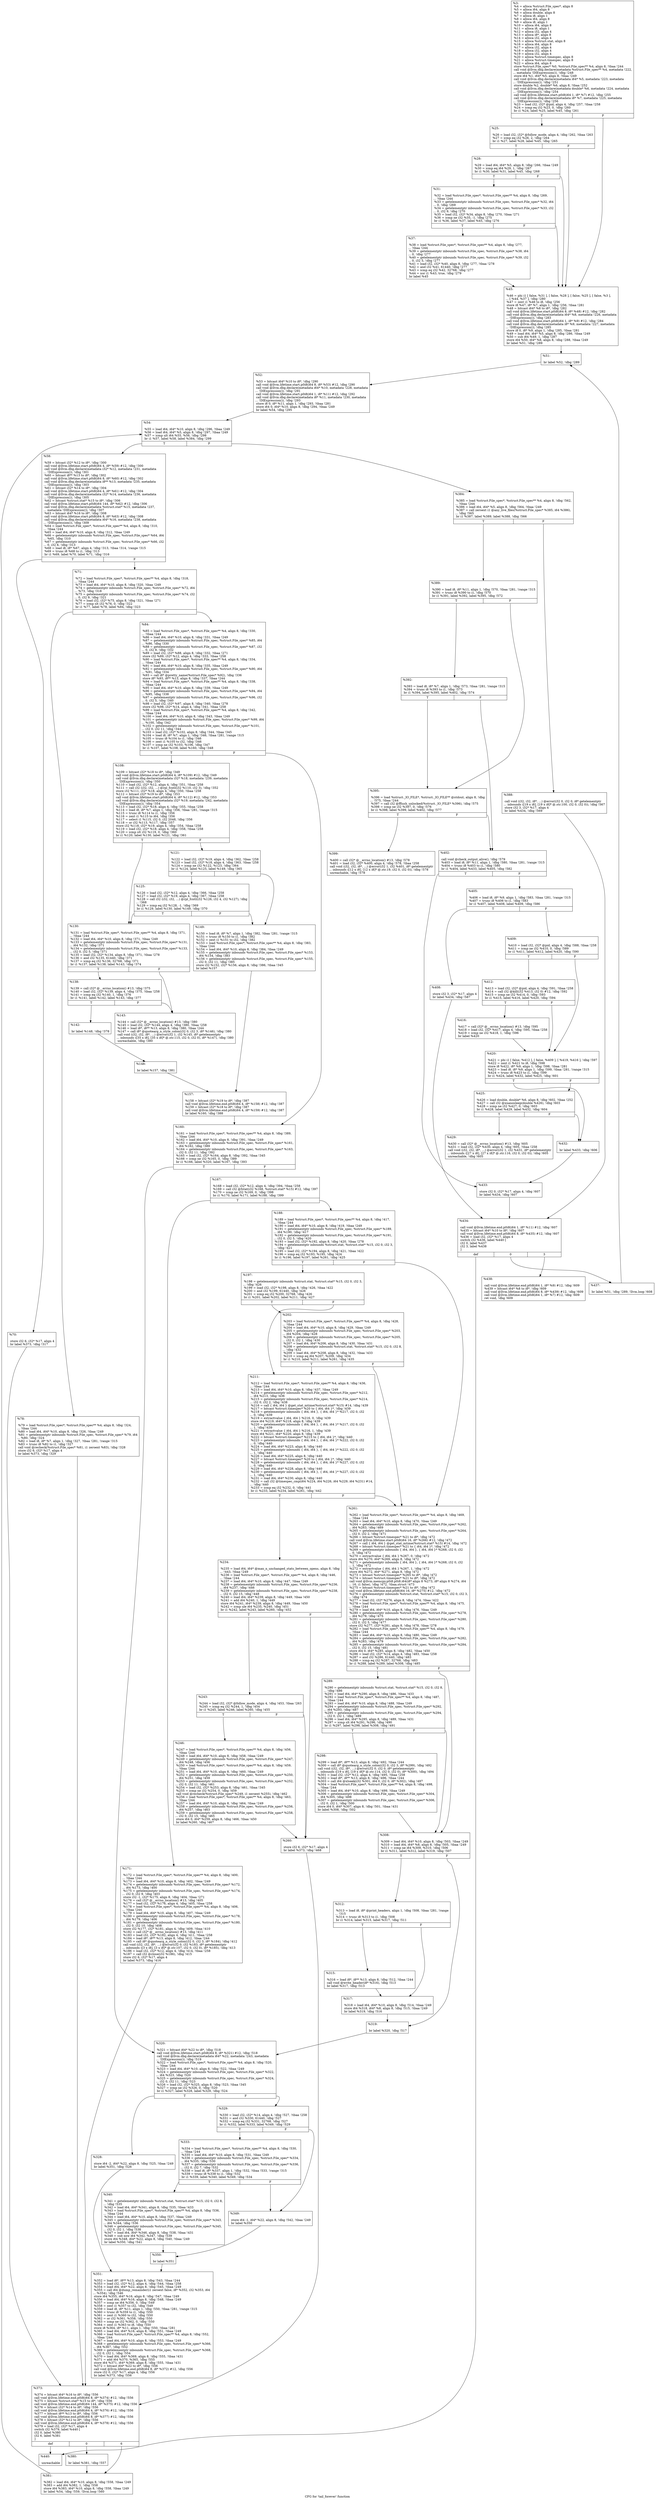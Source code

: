 digraph "CFG for 'tail_forever' function" {
	label="CFG for 'tail_forever' function";

	Node0x1405390 [shape=record,label="{%3:\l  %4 = alloca %struct.File_spec*, align 8\l  %5 = alloca i64, align 8\l  %6 = alloca double, align 8\l  %7 = alloca i8, align 1\l  %8 = alloca i64, align 8\l  %9 = alloca i8, align 1\l  %10 = alloca i64, align 8\l  %11 = alloca i8, align 1\l  %12 = alloca i32, align 4\l  %13 = alloca i8*, align 8\l  %14 = alloca i32, align 4\l  %15 = alloca %struct.stat, align 8\l  %16 = alloca i64, align 8\l  %17 = alloca i32, align 4\l  %18 = alloca i32, align 4\l  %19 = alloca i32, align 4\l  %20 = alloca %struct.timespec, align 8\l  %21 = alloca %struct.timespec, align 8\l  %22 = alloca i64, align 8\l  store %struct.File_spec* %0, %struct.File_spec** %4, align 8, !tbaa !244\l  call void @llvm.dbg.declare(metadata %struct.File_spec** %4, metadata !222,\l... metadata !DIExpression()), !dbg !248\l  store i64 %1, i64* %5, align 8, !tbaa !249\l  call void @llvm.dbg.declare(metadata i64* %5, metadata !223, metadata\l... !DIExpression()), !dbg !251\l  store double %2, double* %6, align 8, !tbaa !252\l  call void @llvm.dbg.declare(metadata double* %6, metadata !224, metadata\l... !DIExpression()), !dbg !254\l  call void @llvm.lifetime.start.p0i8(i64 1, i8* %7) #12, !dbg !255\l  call void @llvm.dbg.declare(metadata i8* %7, metadata !225, metadata\l... !DIExpression()), !dbg !256\l  %23 = load i32, i32* @pid, align 4, !dbg !257, !tbaa !258\l  %24 = icmp eq i32 %23, 0, !dbg !260\l  br i1 %24, label %25, label %45, !dbg !261\l|{<s0>T|<s1>F}}"];
	Node0x1405390:s0 -> Node0x13e64b0;
	Node0x1405390:s1 -> Node0x13e65f0;
	Node0x13e64b0 [shape=record,label="{%25:\l\l  %26 = load i32, i32* @follow_mode, align 4, !dbg !262, !tbaa !263\l  %27 = icmp eq i32 %26, 2, !dbg !264\l  br i1 %27, label %28, label %45, !dbg !265\l|{<s0>T|<s1>F}}"];
	Node0x13e64b0:s0 -> Node0x13e6500;
	Node0x13e64b0:s1 -> Node0x13e65f0;
	Node0x13e6500 [shape=record,label="{%28:\l\l  %29 = load i64, i64* %5, align 8, !dbg !266, !tbaa !249\l  %30 = icmp eq i64 %29, 1, !dbg !267\l  br i1 %30, label %31, label %45, !dbg !268\l|{<s0>T|<s1>F}}"];
	Node0x13e6500:s0 -> Node0x13e6550;
	Node0x13e6500:s1 -> Node0x13e65f0;
	Node0x13e6550 [shape=record,label="{%31:\l\l  %32 = load %struct.File_spec*, %struct.File_spec** %4, align 8, !dbg !269,\l... !tbaa !244\l  %33 = getelementptr inbounds %struct.File_spec, %struct.File_spec* %32, i64\l... 0, !dbg !269\l  %34 = getelementptr inbounds %struct.File_spec, %struct.File_spec* %33, i32\l... 0, i32 9, !dbg !270\l  %35 = load i32, i32* %34, align 8, !dbg !270, !tbaa !271\l  %36 = icmp ne i32 %35, -1, !dbg !275\l  br i1 %36, label %37, label %45, !dbg !276\l|{<s0>T|<s1>F}}"];
	Node0x13e6550:s0 -> Node0x13e65a0;
	Node0x13e6550:s1 -> Node0x13e65f0;
	Node0x13e65a0 [shape=record,label="{%37:\l\l  %38 = load %struct.File_spec*, %struct.File_spec** %4, align 8, !dbg !277,\l... !tbaa !244\l  %39 = getelementptr inbounds %struct.File_spec, %struct.File_spec* %38, i64\l... 0, !dbg !277\l  %40 = getelementptr inbounds %struct.File_spec, %struct.File_spec* %39, i32\l... 0, i32 5, !dbg !277\l  %41 = load i32, i32* %40, align 8, !dbg !277, !tbaa !278\l  %42 = and i32 %41, 61440, !dbg !277\l  %43 = icmp eq i32 %42, 32768, !dbg !277\l  %44 = xor i1 %43, true, !dbg !279\l  br label %45\l}"];
	Node0x13e65a0 -> Node0x13e65f0;
	Node0x13e65f0 [shape=record,label="{%45:\l\l  %46 = phi i1 [ false, %31 ], [ false, %28 ], [ false, %25 ], [ false, %3 ],\l... [ %44, %37 ], !dbg !280\l  %47 = zext i1 %46 to i8, !dbg !256\l  store i8 %47, i8* %7, align 1, !dbg !256, !tbaa !281\l  %48 = bitcast i64* %8 to i8*, !dbg !282\l  call void @llvm.lifetime.start.p0i8(i64 8, i8* %48) #12, !dbg !282\l  call void @llvm.dbg.declare(metadata i64* %8, metadata !226, metadata\l... !DIExpression()), !dbg !283\l  call void @llvm.lifetime.start.p0i8(i64 1, i8* %9) #12, !dbg !284\l  call void @llvm.dbg.declare(metadata i8* %9, metadata !227, metadata\l... !DIExpression()), !dbg !285\l  store i8 0, i8* %9, align 1, !dbg !285, !tbaa !281\l  %49 = load i64, i64* %5, align 8, !dbg !286, !tbaa !249\l  %50 = sub i64 %49, 1, !dbg !287\l  store i64 %50, i64* %8, align 8, !dbg !288, !tbaa !249\l  br label %51, !dbg !289\l}"];
	Node0x13e65f0 -> Node0x13e6640;
	Node0x13e6640 [shape=record,label="{%51:\l\l  br label %52, !dbg !289\l}"];
	Node0x13e6640 -> Node0x13e6690;
	Node0x13e6690 [shape=record,label="{%52:\l\l  %53 = bitcast i64* %10 to i8*, !dbg !290\l  call void @llvm.lifetime.start.p0i8(i64 8, i8* %53) #12, !dbg !290\l  call void @llvm.dbg.declare(metadata i64* %10, metadata !228, metadata\l... !DIExpression()), !dbg !291\l  call void @llvm.lifetime.start.p0i8(i64 1, i8* %11) #12, !dbg !292\l  call void @llvm.dbg.declare(metadata i8* %11, metadata !230, metadata\l... !DIExpression()), !dbg !293\l  store i8 0, i8* %11, align 1, !dbg !293, !tbaa !281\l  store i64 0, i64* %10, align 8, !dbg !294, !tbaa !249\l  br label %54, !dbg !295\l}"];
	Node0x13e6690 -> Node0x13e66e0;
	Node0x13e66e0 [shape=record,label="{%54:\l\l  %55 = load i64, i64* %10, align 8, !dbg !296, !tbaa !249\l  %56 = load i64, i64* %5, align 8, !dbg !297, !tbaa !249\l  %57 = icmp ult i64 %55, %56, !dbg !298\l  br i1 %57, label %58, label %384, !dbg !299\l|{<s0>T|<s1>F}}"];
	Node0x13e66e0:s0 -> Node0x14053e0;
	Node0x13e66e0:s1 -> Node0x14061f0;
	Node0x14053e0 [shape=record,label="{%58:\l\l  %59 = bitcast i32* %12 to i8*, !dbg !300\l  call void @llvm.lifetime.start.p0i8(i64 4, i8* %59) #12, !dbg !300\l  call void @llvm.dbg.declare(metadata i32* %12, metadata !231, metadata\l... !DIExpression()), !dbg !301\l  %60 = bitcast i8** %13 to i8*, !dbg !302\l  call void @llvm.lifetime.start.p0i8(i64 8, i8* %60) #12, !dbg !302\l  call void @llvm.dbg.declare(metadata i8** %13, metadata !235, metadata\l... !DIExpression()), !dbg !303\l  %61 = bitcast i32* %14 to i8*, !dbg !304\l  call void @llvm.lifetime.start.p0i8(i64 4, i8* %61) #12, !dbg !304\l  call void @llvm.dbg.declare(metadata i32* %14, metadata !236, metadata\l... !DIExpression()), !dbg !305\l  %62 = bitcast %struct.stat* %15 to i8*, !dbg !306\l  call void @llvm.lifetime.start.p0i8(i64 144, i8* %62) #12, !dbg !306\l  call void @llvm.dbg.declare(metadata %struct.stat* %15, metadata !237,\l... metadata !DIExpression()), !dbg !307\l  %63 = bitcast i64* %16 to i8*, !dbg !308\l  call void @llvm.lifetime.start.p0i8(i64 8, i8* %63) #12, !dbg !308\l  call void @llvm.dbg.declare(metadata i64* %16, metadata !238, metadata\l... !DIExpression()), !dbg !309\l  %64 = load %struct.File_spec*, %struct.File_spec** %4, align 8, !dbg !310,\l... !tbaa !244\l  %65 = load i64, i64* %10, align 8, !dbg !312, !tbaa !249\l  %66 = getelementptr inbounds %struct.File_spec, %struct.File_spec* %64, i64\l... %65, !dbg !310\l  %67 = getelementptr inbounds %struct.File_spec, %struct.File_spec* %66, i32\l... 0, i32 6, !dbg !313\l  %68 = load i8, i8* %67, align 4, !dbg !313, !tbaa !314, !range !315\l  %69 = trunc i8 %68 to i1, !dbg !313\l  br i1 %69, label %70, label %71, !dbg !316\l|{<s0>T|<s1>F}}"];
	Node0x14053e0:s0 -> Node0x1405430;
	Node0x14053e0:s1 -> Node0x1405480;
	Node0x1405430 [shape=record,label="{%70:\l\l  store i32 6, i32* %17, align 4\l  br label %373, !dbg !317\l}"];
	Node0x1405430 -> Node0x1406100;
	Node0x1405480 [shape=record,label="{%71:\l\l  %72 = load %struct.File_spec*, %struct.File_spec** %4, align 8, !dbg !318,\l... !tbaa !244\l  %73 = load i64, i64* %10, align 8, !dbg !320, !tbaa !249\l  %74 = getelementptr inbounds %struct.File_spec, %struct.File_spec* %72, i64\l... %73, !dbg !318\l  %75 = getelementptr inbounds %struct.File_spec, %struct.File_spec* %74, i32\l... 0, i32 9, !dbg !321\l  %76 = load i32, i32* %75, align 8, !dbg !321, !tbaa !271\l  %77 = icmp slt i32 %76, 0, !dbg !322\l  br i1 %77, label %78, label %84, !dbg !323\l|{<s0>T|<s1>F}}"];
	Node0x1405480:s0 -> Node0x14054d0;
	Node0x1405480:s1 -> Node0x1405520;
	Node0x14054d0 [shape=record,label="{%78:\l\l  %79 = load %struct.File_spec*, %struct.File_spec** %4, align 8, !dbg !324,\l... !tbaa !244\l  %80 = load i64, i64* %10, align 8, !dbg !326, !tbaa !249\l  %81 = getelementptr inbounds %struct.File_spec, %struct.File_spec* %79, i64\l... %80, !dbg !324\l  %82 = load i8, i8* %7, align 1, !dbg !327, !tbaa !281, !range !315\l  %83 = trunc i8 %82 to i1, !dbg !327\l  call void @recheck(%struct.File_spec* %81, i1 zeroext %83), !dbg !328\l  store i32 6, i32* %17, align 4\l  br label %373, !dbg !329\l}"];
	Node0x14054d0 -> Node0x1406100;
	Node0x1405520 [shape=record,label="{%84:\l\l  %85 = load %struct.File_spec*, %struct.File_spec** %4, align 8, !dbg !330,\l... !tbaa !244\l  %86 = load i64, i64* %10, align 8, !dbg !331, !tbaa !249\l  %87 = getelementptr inbounds %struct.File_spec, %struct.File_spec* %85, i64\l... %86, !dbg !330\l  %88 = getelementptr inbounds %struct.File_spec, %struct.File_spec* %87, i32\l... 0, i32 9, !dbg !332\l  %89 = load i32, i32* %88, align 8, !dbg !332, !tbaa !271\l  store i32 %89, i32* %12, align 4, !dbg !333, !tbaa !258\l  %90 = load %struct.File_spec*, %struct.File_spec** %4, align 8, !dbg !334,\l... !tbaa !244\l  %91 = load i64, i64* %10, align 8, !dbg !335, !tbaa !249\l  %92 = getelementptr inbounds %struct.File_spec, %struct.File_spec* %90, i64\l... %91, !dbg !334\l  %93 = call i8* @pretty_name(%struct.File_spec* %92), !dbg !336\l  store i8* %93, i8** %13, align 8, !dbg !337, !tbaa !244\l  %94 = load %struct.File_spec*, %struct.File_spec** %4, align 8, !dbg !338,\l... !tbaa !244\l  %95 = load i64, i64* %10, align 8, !dbg !339, !tbaa !249\l  %96 = getelementptr inbounds %struct.File_spec, %struct.File_spec* %94, i64\l... %95, !dbg !338\l  %97 = getelementptr inbounds %struct.File_spec, %struct.File_spec* %96, i32\l... 0, i32 5, !dbg !340\l  %98 = load i32, i32* %97, align 8, !dbg !340, !tbaa !278\l  store i32 %98, i32* %14, align 4, !dbg !341, !tbaa !258\l  %99 = load %struct.File_spec*, %struct.File_spec** %4, align 8, !dbg !342,\l... !tbaa !244\l  %100 = load i64, i64* %10, align 8, !dbg !343, !tbaa !249\l  %101 = getelementptr inbounds %struct.File_spec, %struct.File_spec* %99, i64\l... %100, !dbg !342\l  %102 = getelementptr inbounds %struct.File_spec, %struct.File_spec* %101,\l... i32 0, i32 11, !dbg !344\l  %103 = load i32, i32* %102, align 8, !dbg !344, !tbaa !345\l  %104 = load i8, i8* %7, align 1, !dbg !346, !tbaa !281, !range !315\l  %105 = trunc i8 %104 to i1, !dbg !346\l  %106 = zext i1 %105 to i32, !dbg !346\l  %107 = icmp ne i32 %103, %106, !dbg !347\l  br i1 %107, label %108, label %160, !dbg !348\l|{<s0>T|<s1>F}}"];
	Node0x1405520:s0 -> Node0x1405570;
	Node0x1405520:s1 -> Node0x1405890;
	Node0x1405570 [shape=record,label="{%108:\l\l  %109 = bitcast i32* %18 to i8*, !dbg !349\l  call void @llvm.lifetime.start.p0i8(i64 4, i8* %109) #12, !dbg !349\l  call void @llvm.dbg.declare(metadata i32* %18, metadata !239, metadata\l... !DIExpression()), !dbg !350\l  %110 = load i32, i32* %12, align 4, !dbg !351, !tbaa !258\l  %111 = call i32 (i32, i32, ...) @rpl_fcntl(i32 %110, i32 3), !dbg !352\l  store i32 %111, i32* %18, align 4, !dbg !350, !tbaa !258\l  %112 = bitcast i32* %19 to i8*, !dbg !353\l  call void @llvm.lifetime.start.p0i8(i64 4, i8* %112) #12, !dbg !353\l  call void @llvm.dbg.declare(metadata i32* %19, metadata !242, metadata\l... !DIExpression()), !dbg !354\l  %113 = load i32, i32* %18, align 4, !dbg !355, !tbaa !258\l  %114 = load i8, i8* %7, align 1, !dbg !356, !tbaa !281, !range !315\l  %115 = trunc i8 %114 to i1, !dbg !356\l  %116 = zext i1 %115 to i64, !dbg !356\l  %117 = select i1 %115, i32 0, i32 2048, !dbg !356\l  %118 = or i32 %113, %117, !dbg !357\l  store i32 %118, i32* %19, align 4, !dbg !354, !tbaa !258\l  %119 = load i32, i32* %18, align 4, !dbg !358, !tbaa !258\l  %120 = icmp slt i32 %119, 0, !dbg !360\l  br i1 %120, label %130, label %121, !dbg !361\l|{<s0>T|<s1>F}}"];
	Node0x1405570:s0 -> Node0x1405660;
	Node0x1405570:s1 -> Node0x14055c0;
	Node0x14055c0 [shape=record,label="{%121:\l\l  %122 = load i32, i32* %19, align 4, !dbg !362, !tbaa !258\l  %123 = load i32, i32* %18, align 4, !dbg !363, !tbaa !258\l  %124 = icmp ne i32 %122, %123, !dbg !364\l  br i1 %124, label %125, label %149, !dbg !365\l|{<s0>T|<s1>F}}"];
	Node0x14055c0:s0 -> Node0x1405610;
	Node0x14055c0:s1 -> Node0x14057f0;
	Node0x1405610 [shape=record,label="{%125:\l\l  %126 = load i32, i32* %12, align 4, !dbg !366, !tbaa !258\l  %127 = load i32, i32* %19, align 4, !dbg !367, !tbaa !258\l  %128 = call i32 (i32, i32, ...) @rpl_fcntl(i32 %126, i32 4, i32 %127), !dbg\l... !368\l  %129 = icmp eq i32 %128, -1, !dbg !369\l  br i1 %129, label %130, label %149, !dbg !370\l|{<s0>T|<s1>F}}"];
	Node0x1405610:s0 -> Node0x1405660;
	Node0x1405610:s1 -> Node0x14057f0;
	Node0x1405660 [shape=record,label="{%130:\l\l  %131 = load %struct.File_spec*, %struct.File_spec** %4, align 8, !dbg !371,\l... !tbaa !244\l  %132 = load i64, i64* %10, align 8, !dbg !371, !tbaa !249\l  %133 = getelementptr inbounds %struct.File_spec, %struct.File_spec* %131,\l... i64 %132, !dbg !371\l  %134 = getelementptr inbounds %struct.File_spec, %struct.File_spec* %133,\l... i32 0, i32 5, !dbg !371\l  %135 = load i32, i32* %134, align 8, !dbg !371, !tbaa !278\l  %136 = and i32 %135, 61440, !dbg !371\l  %137 = icmp eq i32 %136, 32768, !dbg !371\l  br i1 %137, label %138, label %143, !dbg !374\l|{<s0>T|<s1>F}}"];
	Node0x1405660:s0 -> Node0x14056b0;
	Node0x1405660:s1 -> Node0x1405750;
	Node0x14056b0 [shape=record,label="{%138:\l\l  %139 = call i32* @__errno_location() #13, !dbg !375\l  %140 = load i32, i32* %139, align 4, !dbg !375, !tbaa !258\l  %141 = icmp eq i32 %140, 1, !dbg !376\l  br i1 %141, label %142, label %143, !dbg !377\l|{<s0>T|<s1>F}}"];
	Node0x14056b0:s0 -> Node0x1405700;
	Node0x14056b0:s1 -> Node0x1405750;
	Node0x1405700 [shape=record,label="{%142:\l\l  br label %148, !dbg !378\l}"];
	Node0x1405700 -> Node0x14057a0;
	Node0x1405750 [shape=record,label="{%143:\l\l  %144 = call i32* @__errno_location() #13, !dbg !380\l  %145 = load i32, i32* %144, align 4, !dbg !380, !tbaa !258\l  %146 = load i8*, i8** %13, align 8, !dbg !380, !tbaa !244\l  %147 = call i8* @quotearg_n_style_colon(i32 0, i32 3, i8* %146), !dbg !380\l  call void (i32, i32, i8*, ...) @error(i32 1, i32 %145, i8* getelementptr\l... inbounds ([35 x i8], [35 x i8]* @.str.115, i32 0, i32 0), i8* %147), !dbg !380\l  unreachable, !dbg !380\l}"];
	Node0x14057a0 [shape=record,label="{%148:\l\l  br label %157, !dbg !381\l}"];
	Node0x14057a0 -> Node0x1405840;
	Node0x14057f0 [shape=record,label="{%149:\l\l  %150 = load i8, i8* %7, align 1, !dbg !382, !tbaa !281, !range !315\l  %151 = trunc i8 %150 to i1, !dbg !382\l  %152 = zext i1 %151 to i32, !dbg !382\l  %153 = load %struct.File_spec*, %struct.File_spec** %4, align 8, !dbg !383,\l... !tbaa !244\l  %154 = load i64, i64* %10, align 8, !dbg !384, !tbaa !249\l  %155 = getelementptr inbounds %struct.File_spec, %struct.File_spec* %153,\l... i64 %154, !dbg !383\l  %156 = getelementptr inbounds %struct.File_spec, %struct.File_spec* %155,\l... i32 0, i32 11, !dbg !385\l  store i32 %152, i32* %156, align 8, !dbg !386, !tbaa !345\l  br label %157\l}"];
	Node0x14057f0 -> Node0x1405840;
	Node0x1405840 [shape=record,label="{%157:\l\l  %158 = bitcast i32* %19 to i8*, !dbg !387\l  call void @llvm.lifetime.end.p0i8(i64 4, i8* %158) #12, !dbg !387\l  %159 = bitcast i32* %18 to i8*, !dbg !387\l  call void @llvm.lifetime.end.p0i8(i64 4, i8* %159) #12, !dbg !387\l  br label %160, !dbg !388\l}"];
	Node0x1405840 -> Node0x1405890;
	Node0x1405890 [shape=record,label="{%160:\l\l  %161 = load %struct.File_spec*, %struct.File_spec** %4, align 8, !dbg !389,\l... !tbaa !244\l  %162 = load i64, i64* %10, align 8, !dbg !391, !tbaa !249\l  %163 = getelementptr inbounds %struct.File_spec, %struct.File_spec* %161,\l... i64 %162, !dbg !389\l  %164 = getelementptr inbounds %struct.File_spec, %struct.File_spec* %163,\l... i32 0, i32 11, !dbg !392\l  %165 = load i32, i32* %164, align 8, !dbg !392, !tbaa !345\l  %166 = icmp ne i32 %165, 0, !dbg !389\l  br i1 %166, label %320, label %167, !dbg !393\l|{<s0>T|<s1>F}}"];
	Node0x1405890:s0 -> Node0x1405e80;
	Node0x1405890:s1 -> Node0x14058e0;
	Node0x14058e0 [shape=record,label="{%167:\l\l  %168 = load i32, i32* %12, align 4, !dbg !394, !tbaa !258\l  %169 = call i32 @fstat(i32 %168, %struct.stat* %15) #12, !dbg !397\l  %170 = icmp ne i32 %169, 0, !dbg !398\l  br i1 %170, label %171, label %188, !dbg !399\l|{<s0>T|<s1>F}}"];
	Node0x14058e0:s0 -> Node0x1405930;
	Node0x14058e0:s1 -> Node0x1405980;
	Node0x1405930 [shape=record,label="{%171:\l\l  %172 = load %struct.File_spec*, %struct.File_spec** %4, align 8, !dbg !400,\l... !tbaa !244\l  %173 = load i64, i64* %10, align 8, !dbg !402, !tbaa !249\l  %174 = getelementptr inbounds %struct.File_spec, %struct.File_spec* %172,\l... i64 %173, !dbg !400\l  %175 = getelementptr inbounds %struct.File_spec, %struct.File_spec* %174,\l... i32 0, i32 9, !dbg !403\l  store i32 -1, i32* %175, align 8, !dbg !404, !tbaa !271\l  %176 = call i32* @__errno_location() #13, !dbg !405\l  %177 = load i32, i32* %176, align 4, !dbg !405, !tbaa !258\l  %178 = load %struct.File_spec*, %struct.File_spec** %4, align 8, !dbg !406,\l... !tbaa !244\l  %179 = load i64, i64* %10, align 8, !dbg !407, !tbaa !249\l  %180 = getelementptr inbounds %struct.File_spec, %struct.File_spec* %178,\l... i64 %179, !dbg !406\l  %181 = getelementptr inbounds %struct.File_spec, %struct.File_spec* %180,\l... i32 0, i32 10, !dbg !408\l  store i32 %177, i32* %181, align 4, !dbg !409, !tbaa !410\l  %182 = call i32* @__errno_location() #13, !dbg !411\l  %183 = load i32, i32* %182, align 4, !dbg !411, !tbaa !258\l  %184 = load i8*, i8** %13, align 8, !dbg !412, !tbaa !244\l  %185 = call i8* @quotearg_n_style_colon(i32 0, i32 3, i8* %184), !dbg !412\l  call void (i32, i32, i8*, ...) @error(i32 0, i32 %183, i8* getelementptr\l... inbounds ([3 x i8], [3 x i8]* @.str.107, i32 0, i32 0), i8* %185), !dbg !413\l  %186 = load i32, i32* %12, align 4, !dbg !414, !tbaa !258\l  %187 = call i32 @close(i32 %186), !dbg !415\l  store i32 6, i32* %17, align 4\l  br label %373, !dbg !416\l}"];
	Node0x1405930 -> Node0x1406100;
	Node0x1405980 [shape=record,label="{%188:\l\l  %189 = load %struct.File_spec*, %struct.File_spec** %4, align 8, !dbg !417,\l... !tbaa !244\l  %190 = load i64, i64* %10, align 8, !dbg !419, !tbaa !249\l  %191 = getelementptr inbounds %struct.File_spec, %struct.File_spec* %189,\l... i64 %190, !dbg !417\l  %192 = getelementptr inbounds %struct.File_spec, %struct.File_spec* %191,\l... i32 0, i32 5, !dbg !420\l  %193 = load i32, i32* %192, align 8, !dbg !420, !tbaa !278\l  %194 = getelementptr inbounds %struct.stat, %struct.stat* %15, i32 0, i32 3,\l... !dbg !421\l  %195 = load i32, i32* %194, align 8, !dbg !421, !tbaa !422\l  %196 = icmp eq i32 %193, %195, !dbg !424\l  br i1 %196, label %197, label %261, !dbg !425\l|{<s0>T|<s1>F}}"];
	Node0x1405980:s0 -> Node0x14059d0;
	Node0x1405980:s1 -> Node0x1405c00;
	Node0x14059d0 [shape=record,label="{%197:\l\l  %198 = getelementptr inbounds %struct.stat, %struct.stat* %15, i32 0, i32 3,\l... !dbg !426\l  %199 = load i32, i32* %198, align 8, !dbg !426, !tbaa !422\l  %200 = and i32 %199, 61440, !dbg !426\l  %201 = icmp eq i32 %200, 32768, !dbg !426\l  br i1 %201, label %202, label %211, !dbg !427\l|{<s0>T|<s1>F}}"];
	Node0x14059d0:s0 -> Node0x1405a20;
	Node0x14059d0:s1 -> Node0x1405a70;
	Node0x1405a20 [shape=record,label="{%202:\l\l  %203 = load %struct.File_spec*, %struct.File_spec** %4, align 8, !dbg !428,\l... !tbaa !244\l  %204 = load i64, i64* %10, align 8, !dbg !429, !tbaa !249\l  %205 = getelementptr inbounds %struct.File_spec, %struct.File_spec* %203,\l... i64 %204, !dbg !428\l  %206 = getelementptr inbounds %struct.File_spec, %struct.File_spec* %205,\l... i32 0, i32 1, !dbg !430\l  %207 = load i64, i64* %206, align 8, !dbg !430, !tbaa !431\l  %208 = getelementptr inbounds %struct.stat, %struct.stat* %15, i32 0, i32 8,\l... !dbg !432\l  %209 = load i64, i64* %208, align 8, !dbg !432, !tbaa !433\l  %210 = icmp eq i64 %207, %209, !dbg !434\l  br i1 %210, label %211, label %261, !dbg !435\l|{<s0>T|<s1>F}}"];
	Node0x1405a20:s0 -> Node0x1405a70;
	Node0x1405a20:s1 -> Node0x1405c00;
	Node0x1405a70 [shape=record,label="{%211:\l\l  %212 = load %struct.File_spec*, %struct.File_spec** %4, align 8, !dbg !436,\l... !tbaa !244\l  %213 = load i64, i64* %10, align 8, !dbg !437, !tbaa !249\l  %214 = getelementptr inbounds %struct.File_spec, %struct.File_spec* %212,\l... i64 %213, !dbg !436\l  %215 = getelementptr inbounds %struct.File_spec, %struct.File_spec* %214,\l... i32 0, i32 2, !dbg !438\l  %216 = call \{ i64, i64 \} @get_stat_mtime(%struct.stat* %15) #14, !dbg !439\l  %217 = bitcast %struct.timespec* %20 to \{ i64, i64 \}*, !dbg !439\l  %218 = getelementptr inbounds \{ i64, i64 \}, \{ i64, i64 \}* %217, i32 0, i32\l... 0, !dbg !439\l  %219 = extractvalue \{ i64, i64 \} %216, 0, !dbg !439\l  store i64 %219, i64* %218, align 8, !dbg !439\l  %220 = getelementptr inbounds \{ i64, i64 \}, \{ i64, i64 \}* %217, i32 0, i32\l... 1, !dbg !439\l  %221 = extractvalue \{ i64, i64 \} %216, 1, !dbg !439\l  store i64 %221, i64* %220, align 8, !dbg !439\l  %222 = bitcast %struct.timespec* %215 to \{ i64, i64 \}*, !dbg !440\l  %223 = getelementptr inbounds \{ i64, i64 \}, \{ i64, i64 \}* %222, i32 0, i32\l... 0, !dbg !440\l  %224 = load i64, i64* %223, align 8, !dbg !440\l  %225 = getelementptr inbounds \{ i64, i64 \}, \{ i64, i64 \}* %222, i32 0, i32\l... 1, !dbg !440\l  %226 = load i64, i64* %225, align 8, !dbg !440\l  %227 = bitcast %struct.timespec* %20 to \{ i64, i64 \}*, !dbg !440\l  %228 = getelementptr inbounds \{ i64, i64 \}, \{ i64, i64 \}* %227, i32 0, i32\l... 0, !dbg !440\l  %229 = load i64, i64* %228, align 8, !dbg !440\l  %230 = getelementptr inbounds \{ i64, i64 \}, \{ i64, i64 \}* %227, i32 0, i32\l... 1, !dbg !440\l  %231 = load i64, i64* %230, align 8, !dbg !440\l  %232 = call i32 @timespec_cmp(i64 %224, i64 %226, i64 %229, i64 %231) #14,\l... !dbg !440\l  %233 = icmp eq i32 %232, 0, !dbg !441\l  br i1 %233, label %234, label %261, !dbg !442\l|{<s0>T|<s1>F}}"];
	Node0x1405a70:s0 -> Node0x1405ac0;
	Node0x1405a70:s1 -> Node0x1405c00;
	Node0x1405ac0 [shape=record,label="{%234:\l\l  %235 = load i64, i64* @max_n_unchanged_stats_between_opens, align 8, !dbg\l... !443, !tbaa !249\l  %236 = load %struct.File_spec*, %struct.File_spec** %4, align 8, !dbg !446,\l... !tbaa !244\l  %237 = load i64, i64* %10, align 8, !dbg !447, !tbaa !249\l  %238 = getelementptr inbounds %struct.File_spec, %struct.File_spec* %236,\l... i64 %237, !dbg !446\l  %239 = getelementptr inbounds %struct.File_spec, %struct.File_spec* %238,\l... i32 0, i32 15, !dbg !448\l  %240 = load i64, i64* %239, align 8, !dbg !449, !tbaa !450\l  %241 = add i64 %240, 1, !dbg !449\l  store i64 %241, i64* %239, align 8, !dbg !449, !tbaa !450\l  %242 = icmp ule i64 %235, %240, !dbg !451\l  br i1 %242, label %243, label %260, !dbg !452\l|{<s0>T|<s1>F}}"];
	Node0x1405ac0:s0 -> Node0x1405b10;
	Node0x1405ac0:s1 -> Node0x1405bb0;
	Node0x1405b10 [shape=record,label="{%243:\l\l  %244 = load i32, i32* @follow_mode, align 4, !dbg !453, !tbaa !263\l  %245 = icmp eq i32 %244, 1, !dbg !454\l  br i1 %245, label %246, label %260, !dbg !455\l|{<s0>T|<s1>F}}"];
	Node0x1405b10:s0 -> Node0x1405b60;
	Node0x1405b10:s1 -> Node0x1405bb0;
	Node0x1405b60 [shape=record,label="{%246:\l\l  %247 = load %struct.File_spec*, %struct.File_spec** %4, align 8, !dbg !456,\l... !tbaa !244\l  %248 = load i64, i64* %10, align 8, !dbg !458, !tbaa !249\l  %249 = getelementptr inbounds %struct.File_spec, %struct.File_spec* %247,\l... i64 %248, !dbg !456\l  %250 = load %struct.File_spec*, %struct.File_spec** %4, align 8, !dbg !459,\l... !tbaa !244\l  %251 = load i64, i64* %10, align 8, !dbg !460, !tbaa !249\l  %252 = getelementptr inbounds %struct.File_spec, %struct.File_spec* %250,\l... i64 %251, !dbg !459\l  %253 = getelementptr inbounds %struct.File_spec, %struct.File_spec* %252,\l... i32 0, i32 11, !dbg !461\l  %254 = load i32, i32* %253, align 8, !dbg !461, !tbaa !345\l  %255 = icmp ne i32 %254, 0, !dbg !459\l  call void @recheck(%struct.File_spec* %249, i1 zeroext %255), !dbg !462\l  %256 = load %struct.File_spec*, %struct.File_spec** %4, align 8, !dbg !463,\l... !tbaa !244\l  %257 = load i64, i64* %10, align 8, !dbg !464, !tbaa !249\l  %258 = getelementptr inbounds %struct.File_spec, %struct.File_spec* %256,\l... i64 %257, !dbg !463\l  %259 = getelementptr inbounds %struct.File_spec, %struct.File_spec* %258,\l... i32 0, i32 15, !dbg !465\l  store i64 0, i64* %259, align 8, !dbg !466, !tbaa !450\l  br label %260, !dbg !467\l}"];
	Node0x1405b60 -> Node0x1405bb0;
	Node0x1405bb0 [shape=record,label="{%260:\l\l  store i32 6, i32* %17, align 4\l  br label %373, !dbg !468\l}"];
	Node0x1405bb0 -> Node0x1406100;
	Node0x1405c00 [shape=record,label="{%261:\l\l  %262 = load %struct.File_spec*, %struct.File_spec** %4, align 8, !dbg !469,\l... !tbaa !244\l  %263 = load i64, i64* %10, align 8, !dbg !470, !tbaa !249\l  %264 = getelementptr inbounds %struct.File_spec, %struct.File_spec* %262,\l... i64 %263, !dbg !469\l  %265 = getelementptr inbounds %struct.File_spec, %struct.File_spec* %264,\l... i32 0, i32 2, !dbg !471\l  %266 = bitcast %struct.timespec* %21 to i8*, !dbg !472\l  call void @llvm.lifetime.start.p0i8(i64 16, i8* %266) #12, !dbg !472\l  %267 = call \{ i64, i64 \} @get_stat_mtime(%struct.stat* %15) #14, !dbg !472\l  %268 = bitcast %struct.timespec* %21 to \{ i64, i64 \}*, !dbg !472\l  %269 = getelementptr inbounds \{ i64, i64 \}, \{ i64, i64 \}* %268, i32 0, i32\l... 0, !dbg !472\l  %270 = extractvalue \{ i64, i64 \} %267, 0, !dbg !472\l  store i64 %270, i64* %269, align 8, !dbg !472\l  %271 = getelementptr inbounds \{ i64, i64 \}, \{ i64, i64 \}* %268, i32 0, i32\l... 1, !dbg !472\l  %272 = extractvalue \{ i64, i64 \} %267, 1, !dbg !472\l  store i64 %272, i64* %271, align 8, !dbg !472\l  %273 = bitcast %struct.timespec* %265 to i8*, !dbg !472\l  %274 = bitcast %struct.timespec* %21 to i8*, !dbg !472\l  call void @llvm.memcpy.p0i8.p0i8.i64(i8* align 8 %273, i8* align 8 %274, i64\l... 16, i1 false), !dbg !472, !tbaa.struct !473\l  %275 = bitcast %struct.timespec* %21 to i8*, !dbg !472\l  call void @llvm.lifetime.end.p0i8(i64 16, i8* %275) #12, !dbg !472\l  %276 = getelementptr inbounds %struct.stat, %struct.stat* %15, i32 0, i32 3,\l... !dbg !474\l  %277 = load i32, i32* %276, align 8, !dbg !474, !tbaa !422\l  %278 = load %struct.File_spec*, %struct.File_spec** %4, align 8, !dbg !475,\l... !tbaa !244\l  %279 = load i64, i64* %10, align 8, !dbg !476, !tbaa !249\l  %280 = getelementptr inbounds %struct.File_spec, %struct.File_spec* %278,\l... i64 %279, !dbg !475\l  %281 = getelementptr inbounds %struct.File_spec, %struct.File_spec* %280,\l... i32 0, i32 5, !dbg !477\l  store i32 %277, i32* %281, align 8, !dbg !478, !tbaa !278\l  %282 = load %struct.File_spec*, %struct.File_spec** %4, align 8, !dbg !479,\l... !tbaa !244\l  %283 = load i64, i64* %10, align 8, !dbg !480, !tbaa !249\l  %284 = getelementptr inbounds %struct.File_spec, %struct.File_spec* %282,\l... i64 %283, !dbg !479\l  %285 = getelementptr inbounds %struct.File_spec, %struct.File_spec* %284,\l... i32 0, i32 15, !dbg !481\l  store i64 0, i64* %285, align 8, !dbg !482, !tbaa !450\l  %286 = load i32, i32* %14, align 4, !dbg !483, !tbaa !258\l  %287 = and i32 %286, 61440, !dbg !483\l  %288 = icmp eq i32 %287, 32768, !dbg !483\l  br i1 %288, label %289, label %308, !dbg !485\l|{<s0>T|<s1>F}}"];
	Node0x1405c00:s0 -> Node0x1405c50;
	Node0x1405c00:s1 -> Node0x1405cf0;
	Node0x1405c50 [shape=record,label="{%289:\l\l  %290 = getelementptr inbounds %struct.stat, %struct.stat* %15, i32 0, i32 8,\l... !dbg !486\l  %291 = load i64, i64* %290, align 8, !dbg !486, !tbaa !433\l  %292 = load %struct.File_spec*, %struct.File_spec** %4, align 8, !dbg !487,\l... !tbaa !244\l  %293 = load i64, i64* %10, align 8, !dbg !488, !tbaa !249\l  %294 = getelementptr inbounds %struct.File_spec, %struct.File_spec* %292,\l... i64 %293, !dbg !487\l  %295 = getelementptr inbounds %struct.File_spec, %struct.File_spec* %294,\l... i32 0, i32 1, !dbg !489\l  %296 = load i64, i64* %295, align 8, !dbg !489, !tbaa !431\l  %297 = icmp slt i64 %291, %296, !dbg !490\l  br i1 %297, label %298, label %308, !dbg !491\l|{<s0>T|<s1>F}}"];
	Node0x1405c50:s0 -> Node0x1405ca0;
	Node0x1405c50:s1 -> Node0x1405cf0;
	Node0x1405ca0 [shape=record,label="{%298:\l\l  %299 = load i8*, i8** %13, align 8, !dbg !492, !tbaa !244\l  %300 = call i8* @quotearg_n_style_colon(i32 0, i32 3, i8* %299), !dbg !492\l  call void (i32, i32, i8*, ...) @error(i32 0, i32 0, i8* getelementptr\l... inbounds ([19 x i8], [19 x i8]* @.str.114, i32 0, i32 0), i8* %300), !dbg !494\l  %301 = load i32, i32* %12, align 4, !dbg !495, !tbaa !258\l  %302 = load i8*, i8** %13, align 8, !dbg !496, !tbaa !244\l  %303 = call i64 @xlseek(i32 %301, i64 0, i32 0, i8* %302), !dbg !497\l  %304 = load %struct.File_spec*, %struct.File_spec** %4, align 8, !dbg !498,\l... !tbaa !244\l  %305 = load i64, i64* %10, align 8, !dbg !499, !tbaa !249\l  %306 = getelementptr inbounds %struct.File_spec, %struct.File_spec* %304,\l... i64 %305, !dbg !498\l  %307 = getelementptr inbounds %struct.File_spec, %struct.File_spec* %306,\l... i32 0, i32 1, !dbg !500\l  store i64 0, i64* %307, align 8, !dbg !501, !tbaa !431\l  br label %308, !dbg !502\l}"];
	Node0x1405ca0 -> Node0x1405cf0;
	Node0x1405cf0 [shape=record,label="{%308:\l\l  %309 = load i64, i64* %10, align 8, !dbg !503, !tbaa !249\l  %310 = load i64, i64* %8, align 8, !dbg !505, !tbaa !249\l  %311 = icmp ne i64 %309, %310, !dbg !506\l  br i1 %311, label %312, label %319, !dbg !507\l|{<s0>T|<s1>F}}"];
	Node0x1405cf0:s0 -> Node0x1405d40;
	Node0x1405cf0:s1 -> Node0x1405e30;
	Node0x1405d40 [shape=record,label="{%312:\l\l  %313 = load i8, i8* @print_headers, align 1, !dbg !508, !tbaa !281, !range\l... !315\l  %314 = trunc i8 %313 to i1, !dbg !508\l  br i1 %314, label %315, label %317, !dbg !511\l|{<s0>T|<s1>F}}"];
	Node0x1405d40:s0 -> Node0x1405d90;
	Node0x1405d40:s1 -> Node0x1405de0;
	Node0x1405d90 [shape=record,label="{%315:\l\l  %316 = load i8*, i8** %13, align 8, !dbg !512, !tbaa !244\l  call void @write_header(i8* %316), !dbg !513\l  br label %317, !dbg !513\l}"];
	Node0x1405d90 -> Node0x1405de0;
	Node0x1405de0 [shape=record,label="{%317:\l\l  %318 = load i64, i64* %10, align 8, !dbg !514, !tbaa !249\l  store i64 %318, i64* %8, align 8, !dbg !515, !tbaa !249\l  br label %319, !dbg !516\l}"];
	Node0x1405de0 -> Node0x1405e30;
	Node0x1405e30 [shape=record,label="{%319:\l\l  br label %320, !dbg !517\l}"];
	Node0x1405e30 -> Node0x1405e80;
	Node0x1405e80 [shape=record,label="{%320:\l\l  %321 = bitcast i64* %22 to i8*, !dbg !518\l  call void @llvm.lifetime.start.p0i8(i64 8, i8* %321) #12, !dbg !518\l  call void @llvm.dbg.declare(metadata i64* %22, metadata !243, metadata\l... !DIExpression()), !dbg !519\l  %322 = load %struct.File_spec*, %struct.File_spec** %4, align 8, !dbg !520,\l... !tbaa !244\l  %323 = load i64, i64* %10, align 8, !dbg !522, !tbaa !249\l  %324 = getelementptr inbounds %struct.File_spec, %struct.File_spec* %322,\l... i64 %323, !dbg !520\l  %325 = getelementptr inbounds %struct.File_spec, %struct.File_spec* %324,\l... i32 0, i32 11, !dbg !523\l  %326 = load i32, i32* %325, align 8, !dbg !523, !tbaa !345\l  %327 = icmp ne i32 %326, 0, !dbg !520\l  br i1 %327, label %328, label %329, !dbg !524\l|{<s0>T|<s1>F}}"];
	Node0x1405e80:s0 -> Node0x1405ed0;
	Node0x1405e80:s1 -> Node0x1405f20;
	Node0x1405ed0 [shape=record,label="{%328:\l\l  store i64 -2, i64* %22, align 8, !dbg !525, !tbaa !249\l  br label %351, !dbg !526\l}"];
	Node0x1405ed0 -> Node0x14060b0;
	Node0x1405f20 [shape=record,label="{%329:\l\l  %330 = load i32, i32* %14, align 4, !dbg !527, !tbaa !258\l  %331 = and i32 %330, 61440, !dbg !527\l  %332 = icmp eq i32 %331, 32768, !dbg !527\l  br i1 %332, label %333, label %349, !dbg !529\l|{<s0>T|<s1>F}}"];
	Node0x1405f20:s0 -> Node0x1405f70;
	Node0x1405f20:s1 -> Node0x1406010;
	Node0x1405f70 [shape=record,label="{%333:\l\l  %334 = load %struct.File_spec*, %struct.File_spec** %4, align 8, !dbg !530,\l... !tbaa !244\l  %335 = load i64, i64* %10, align 8, !dbg !531, !tbaa !249\l  %336 = getelementptr inbounds %struct.File_spec, %struct.File_spec* %334,\l... i64 %335, !dbg !530\l  %337 = getelementptr inbounds %struct.File_spec, %struct.File_spec* %336,\l... i32 0, i32 7, !dbg !532\l  %338 = load i8, i8* %337, align 1, !dbg !532, !tbaa !533, !range !315\l  %339 = trunc i8 %338 to i1, !dbg !532\l  br i1 %339, label %340, label %349, !dbg !534\l|{<s0>T|<s1>F}}"];
	Node0x1405f70:s0 -> Node0x1405fc0;
	Node0x1405f70:s1 -> Node0x1406010;
	Node0x1405fc0 [shape=record,label="{%340:\l\l  %341 = getelementptr inbounds %struct.stat, %struct.stat* %15, i32 0, i32 8,\l... !dbg !535\l  %342 = load i64, i64* %341, align 8, !dbg !535, !tbaa !433\l  %343 = load %struct.File_spec*, %struct.File_spec** %4, align 8, !dbg !536,\l... !tbaa !244\l  %344 = load i64, i64* %10, align 8, !dbg !537, !tbaa !249\l  %345 = getelementptr inbounds %struct.File_spec, %struct.File_spec* %343,\l... i64 %344, !dbg !536\l  %346 = getelementptr inbounds %struct.File_spec, %struct.File_spec* %345,\l... i32 0, i32 1, !dbg !538\l  %347 = load i64, i64* %346, align 8, !dbg !538, !tbaa !431\l  %348 = sub nsw i64 %342, %347, !dbg !539\l  store i64 %348, i64* %22, align 8, !dbg !540, !tbaa !249\l  br label %350, !dbg !541\l}"];
	Node0x1405fc0 -> Node0x1406060;
	Node0x1406010 [shape=record,label="{%349:\l\l  store i64 -1, i64* %22, align 8, !dbg !542, !tbaa !249\l  br label %350\l}"];
	Node0x1406010 -> Node0x1406060;
	Node0x1406060 [shape=record,label="{%350:\l\l  br label %351\l}"];
	Node0x1406060 -> Node0x14060b0;
	Node0x14060b0 [shape=record,label="{%351:\l\l  %352 = load i8*, i8** %13, align 8, !dbg !543, !tbaa !244\l  %353 = load i32, i32* %12, align 4, !dbg !544, !tbaa !258\l  %354 = load i64, i64* %22, align 8, !dbg !545, !tbaa !249\l  %355 = call i64 @dump_remainder(i1 zeroext false, i8* %352, i32 %353, i64\l... %354), !dbg !546\l  store i64 %355, i64* %16, align 8, !dbg !547, !tbaa !249\l  %356 = load i64, i64* %16, align 8, !dbg !548, !tbaa !249\l  %357 = icmp ne i64 %356, 0, !dbg !549\l  %358 = zext i1 %357 to i32, !dbg !549\l  %359 = load i8, i8* %11, align 1, !dbg !550, !tbaa !281, !range !315\l  %360 = trunc i8 %359 to i1, !dbg !550\l  %361 = zext i1 %360 to i32, !dbg !550\l  %362 = or i32 %361, %358, !dbg !550\l  %363 = icmp ne i32 %362, 0, !dbg !550\l  %364 = zext i1 %363 to i8, !dbg !550\l  store i8 %364, i8* %11, align 1, !dbg !550, !tbaa !281\l  %365 = load i64, i64* %16, align 8, !dbg !551, !tbaa !249\l  %366 = load %struct.File_spec*, %struct.File_spec** %4, align 8, !dbg !552,\l... !tbaa !244\l  %367 = load i64, i64* %10, align 8, !dbg !553, !tbaa !249\l  %368 = getelementptr inbounds %struct.File_spec, %struct.File_spec* %366,\l... i64 %367, !dbg !552\l  %369 = getelementptr inbounds %struct.File_spec, %struct.File_spec* %368,\l... i32 0, i32 1, !dbg !554\l  %370 = load i64, i64* %369, align 8, !dbg !555, !tbaa !431\l  %371 = add i64 %370, %365, !dbg !555\l  store i64 %371, i64* %369, align 8, !dbg !555, !tbaa !431\l  %372 = bitcast i64* %22 to i8*, !dbg !556\l  call void @llvm.lifetime.end.p0i8(i64 8, i8* %372) #12, !dbg !556\l  store i32 0, i32* %17, align 4, !dbg !556\l  br label %373, !dbg !556\l}"];
	Node0x14060b0 -> Node0x1406100;
	Node0x1406100 [shape=record,label="{%373:\l\l  %374 = bitcast i64* %16 to i8*, !dbg !556\l  call void @llvm.lifetime.end.p0i8(i64 8, i8* %374) #12, !dbg !556\l  %375 = bitcast %struct.stat* %15 to i8*, !dbg !556\l  call void @llvm.lifetime.end.p0i8(i64 144, i8* %375) #12, !dbg !556\l  %376 = bitcast i32* %14 to i8*, !dbg !556\l  call void @llvm.lifetime.end.p0i8(i64 4, i8* %376) #12, !dbg !556\l  %377 = bitcast i8** %13 to i8*, !dbg !556\l  call void @llvm.lifetime.end.p0i8(i64 8, i8* %377) #12, !dbg !556\l  %378 = bitcast i32* %12 to i8*, !dbg !556\l  call void @llvm.lifetime.end.p0i8(i64 4, i8* %378) #12, !dbg !556\l  %379 = load i32, i32* %17, align 4\l  switch i32 %379, label %440 [\l    i32 0, label %380\l    i32 6, label %381\l  ]\l|{<s0>def|<s1>0|<s2>6}}"];
	Node0x1406100:s0 -> Node0x1406830;
	Node0x1406100:s1 -> Node0x1406150;
	Node0x1406100:s2 -> Node0x14061a0;
	Node0x1406150 [shape=record,label="{%380:\l\l  br label %381, !dbg !557\l}"];
	Node0x1406150 -> Node0x14061a0;
	Node0x14061a0 [shape=record,label="{%381:\l\l  %382 = load i64, i64* %10, align 8, !dbg !558, !tbaa !249\l  %383 = add i64 %382, 1, !dbg !558\l  store i64 %383, i64* %10, align 8, !dbg !558, !tbaa !249\l  br label %54, !dbg !559, !llvm.loop !560\l}"];
	Node0x14061a0 -> Node0x13e66e0;
	Node0x14061f0 [shape=record,label="{%384:\l\l  %385 = load %struct.File_spec*, %struct.File_spec** %4, align 8, !dbg !562,\l... !tbaa !244\l  %386 = load i64, i64* %5, align 8, !dbg !564, !tbaa !249\l  %387 = call zeroext i1 @any_live_files(%struct.File_spec* %385, i64 %386),\l... !dbg !565\l  br i1 %387, label %389, label %388, !dbg !566\l|{<s0>T|<s1>F}}"];
	Node0x14061f0:s0 -> Node0x1406290;
	Node0x14061f0:s1 -> Node0x1406240;
	Node0x1406240 [shape=record,label="{%388:\l\l  call void (i32, i32, i8*, ...) @error(i32 0, i32 0, i8* getelementptr\l... inbounds ([19 x i8], [19 x i8]* @.str.100, i32 0, i32 0)), !dbg !567\l  store i32 3, i32* %17, align 4\l  br label %434, !dbg !569\l}"];
	Node0x1406240 -> Node0x1406740;
	Node0x1406290 [shape=record,label="{%389:\l\l  %390 = load i8, i8* %11, align 1, !dbg !570, !tbaa !281, !range !315\l  %391 = trunc i8 %390 to i1, !dbg !570\l  br i1 %391, label %392, label %395, !dbg !572\l|{<s0>T|<s1>F}}"];
	Node0x1406290:s0 -> Node0x14062e0;
	Node0x1406290:s1 -> Node0x1406330;
	Node0x14062e0 [shape=record,label="{%392:\l\l  %393 = load i8, i8* %7, align 1, !dbg !573, !tbaa !281, !range !315\l  %394 = trunc i8 %393 to i1, !dbg !573\l  br i1 %394, label %395, label %402, !dbg !574\l|{<s0>T|<s1>F}}"];
	Node0x14062e0:s0 -> Node0x1406330;
	Node0x14062e0:s1 -> Node0x14063d0;
	Node0x1406330 [shape=record,label="{%395:\l\l  %396 = load %struct._IO_FILE*, %struct._IO_FILE** @stdout, align 8, !dbg\l... !575, !tbaa !244\l  %397 = call i32 @fflush_unlocked(%struct._IO_FILE* %396), !dbg !575\l  %398 = icmp ne i32 %397, 0, !dbg !576\l  br i1 %398, label %399, label %402, !dbg !577\l|{<s0>T|<s1>F}}"];
	Node0x1406330:s0 -> Node0x1406380;
	Node0x1406330:s1 -> Node0x14063d0;
	Node0x1406380 [shape=record,label="{%399:\l\l  %400 = call i32* @__errno_location() #13, !dbg !578\l  %401 = load i32, i32* %400, align 4, !dbg !578, !tbaa !258\l  call void (i32, i32, i8*, ...) @error(i32 1, i32 %401, i8* getelementptr\l... inbounds ([12 x i8], [12 x i8]* @.str.19, i32 0, i32 0)), !dbg !578\l  unreachable, !dbg !578\l}"];
	Node0x14063d0 [shape=record,label="{%402:\l\l  call void @check_output_alive(), !dbg !579\l  %403 = load i8, i8* %11, align 1, !dbg !580, !tbaa !281, !range !315\l  %404 = trunc i8 %403 to i1, !dbg !580\l  br i1 %404, label %433, label %405, !dbg !582\l|{<s0>T|<s1>F}}"];
	Node0x14063d0:s0 -> Node0x14066f0;
	Node0x14063d0:s1 -> Node0x1406420;
	Node0x1406420 [shape=record,label="{%405:\l\l  %406 = load i8, i8* %9, align 1, !dbg !583, !tbaa !281, !range !315\l  %407 = trunc i8 %406 to i1, !dbg !583\l  br i1 %407, label %408, label %409, !dbg !586\l|{<s0>T|<s1>F}}"];
	Node0x1406420:s0 -> Node0x1406470;
	Node0x1406420:s1 -> Node0x14064c0;
	Node0x1406470 [shape=record,label="{%408:\l\l  store i32 3, i32* %17, align 4\l  br label %434, !dbg !587\l}"];
	Node0x1406470 -> Node0x1406740;
	Node0x14064c0 [shape=record,label="{%409:\l\l  %410 = load i32, i32* @pid, align 4, !dbg !588, !tbaa !258\l  %411 = icmp ne i32 %410, 0, !dbg !589\l  br i1 %411, label %412, label %420, !dbg !590\l|{<s0>T|<s1>F}}"];
	Node0x14064c0:s0 -> Node0x1406510;
	Node0x14064c0:s1 -> Node0x14065b0;
	Node0x1406510 [shape=record,label="{%412:\l\l  %413 = load i32, i32* @pid, align 4, !dbg !591, !tbaa !258\l  %414 = call i32 @kill(i32 %413, i32 0) #12, !dbg !592\l  %415 = icmp ne i32 %414, 0, !dbg !593\l  br i1 %415, label %416, label %420, !dbg !594\l|{<s0>T|<s1>F}}"];
	Node0x1406510:s0 -> Node0x1406560;
	Node0x1406510:s1 -> Node0x14065b0;
	Node0x1406560 [shape=record,label="{%416:\l\l  %417 = call i32* @__errno_location() #13, !dbg !595\l  %418 = load i32, i32* %417, align 4, !dbg !595, !tbaa !258\l  %419 = icmp ne i32 %418, 1, !dbg !596\l  br label %420\l}"];
	Node0x1406560 -> Node0x14065b0;
	Node0x14065b0 [shape=record,label="{%420:\l\l  %421 = phi i1 [ false, %412 ], [ false, %409 ], [ %419, %416 ], !dbg !597\l  %422 = zext i1 %421 to i8, !dbg !598\l  store i8 %422, i8* %9, align 1, !dbg !598, !tbaa !281\l  %423 = load i8, i8* %9, align 1, !dbg !599, !tbaa !281, !range !315\l  %424 = trunc i8 %423 to i1, !dbg !599\l  br i1 %424, label %432, label %425, !dbg !601\l|{<s0>T|<s1>F}}"];
	Node0x14065b0:s0 -> Node0x14066a0;
	Node0x14065b0:s1 -> Node0x1406600;
	Node0x1406600 [shape=record,label="{%425:\l\l  %426 = load double, double* %6, align 8, !dbg !602, !tbaa !252\l  %427 = call i32 @xnanosleep(double %426), !dbg !603\l  %428 = icmp ne i32 %427, 0, !dbg !603\l  br i1 %428, label %429, label %432, !dbg !604\l|{<s0>T|<s1>F}}"];
	Node0x1406600:s0 -> Node0x1406650;
	Node0x1406600:s1 -> Node0x14066a0;
	Node0x1406650 [shape=record,label="{%429:\l\l  %430 = call i32* @__errno_location() #13, !dbg !605\l  %431 = load i32, i32* %430, align 4, !dbg !605, !tbaa !258\l  call void (i32, i32, i8*, ...) @error(i32 1, i32 %431, i8* getelementptr\l... inbounds ([27 x i8], [27 x i8]* @.str.116, i32 0, i32 0)), !dbg !605\l  unreachable, !dbg !605\l}"];
	Node0x14066a0 [shape=record,label="{%432:\l\l  br label %433, !dbg !606\l}"];
	Node0x14066a0 -> Node0x14066f0;
	Node0x14066f0 [shape=record,label="{%433:\l\l  store i32 0, i32* %17, align 4, !dbg !607\l  br label %434, !dbg !607\l}"];
	Node0x14066f0 -> Node0x1406740;
	Node0x1406740 [shape=record,label="{%434:\l\l  call void @llvm.lifetime.end.p0i8(i64 1, i8* %11) #12, !dbg !607\l  %435 = bitcast i64* %10 to i8*, !dbg !607\l  call void @llvm.lifetime.end.p0i8(i64 8, i8* %435) #12, !dbg !607\l  %436 = load i32, i32* %17, align 4\l  switch i32 %436, label %440 [\l    i32 0, label %437\l    i32 3, label %438\l  ]\l|{<s0>def|<s1>0|<s2>3}}"];
	Node0x1406740:s0 -> Node0x1406830;
	Node0x1406740:s1 -> Node0x1406790;
	Node0x1406740:s2 -> Node0x14067e0;
	Node0x1406790 [shape=record,label="{%437:\l\l  br label %51, !dbg !289, !llvm.loop !608\l}"];
	Node0x1406790 -> Node0x13e6640;
	Node0x14067e0 [shape=record,label="{%438:\l\l  call void @llvm.lifetime.end.p0i8(i64 1, i8* %9) #12, !dbg !609\l  %439 = bitcast i64* %8 to i8*, !dbg !609\l  call void @llvm.lifetime.end.p0i8(i64 8, i8* %439) #12, !dbg !609\l  call void @llvm.lifetime.end.p0i8(i64 1, i8* %7) #12, !dbg !609\l  ret void, !dbg !609\l}"];
	Node0x1406830 [shape=record,label="{%440:\l\l  unreachable\l}"];
}
